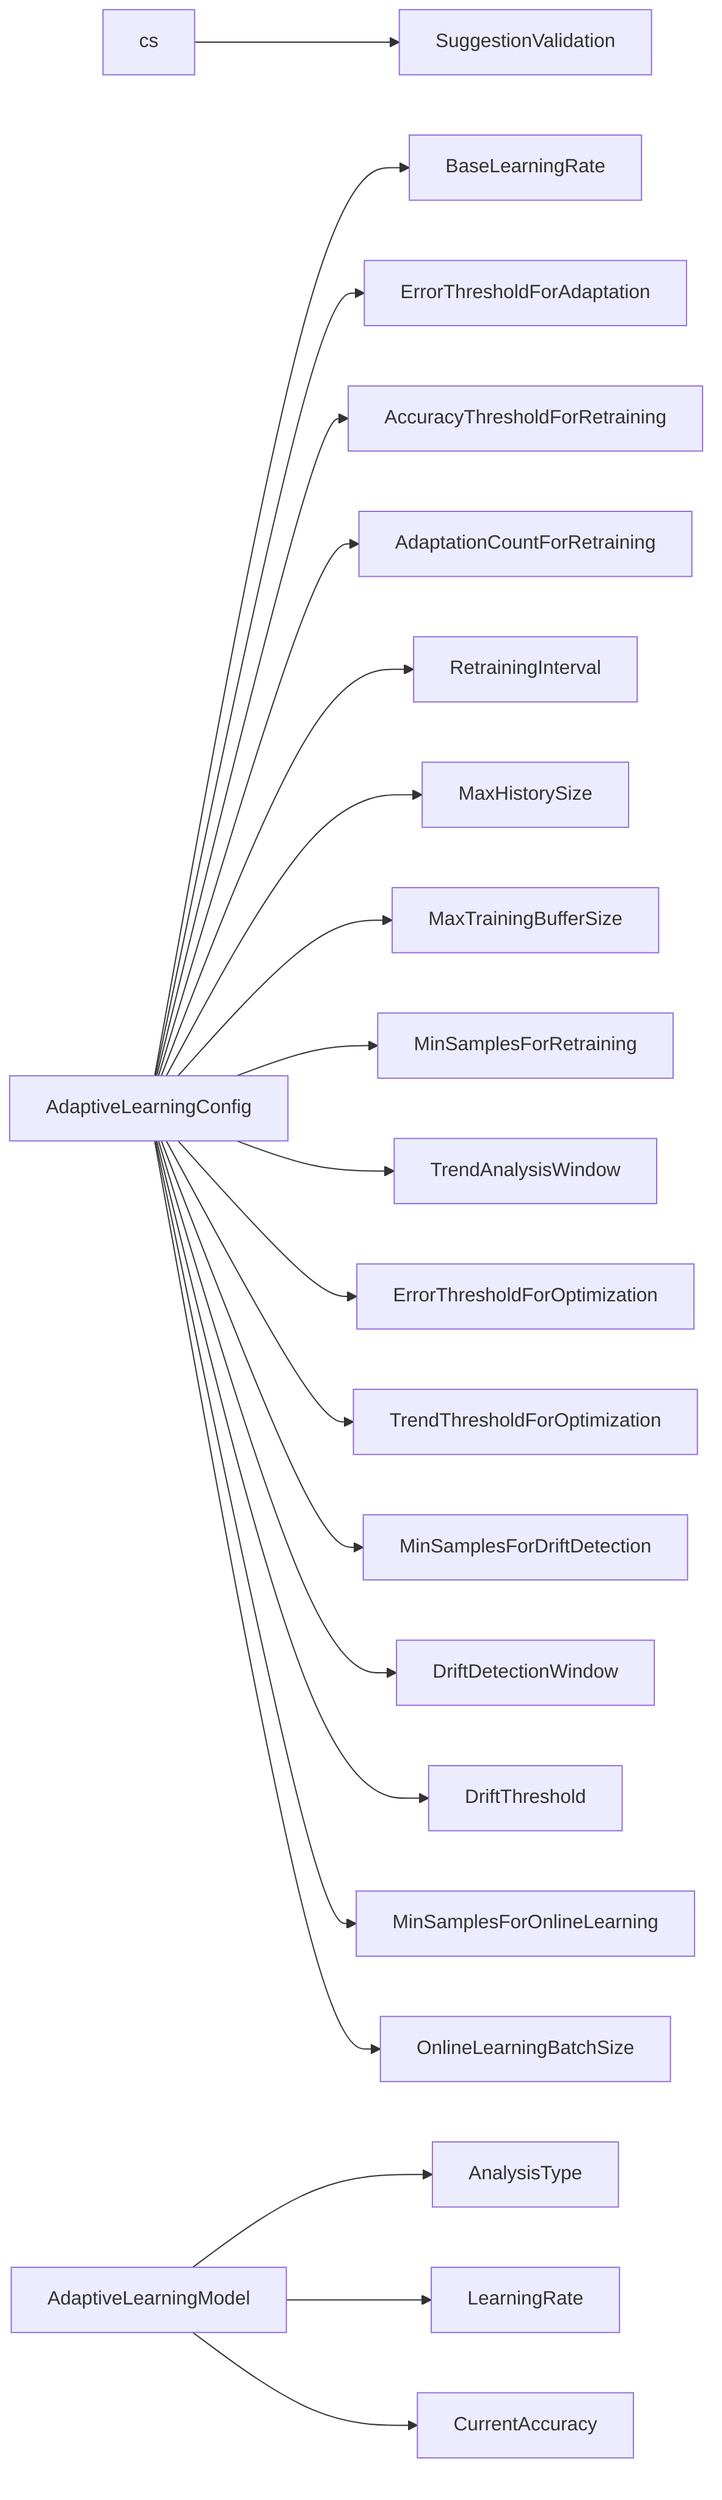 graph LR
    cs["cs"]
    SuggestionValidation["SuggestionValidation"]
    cs --> SuggestionValidation
    AdaptiveLearningConfig["AdaptiveLearningConfig"]
    BaseLearningRate["BaseLearningRate"]
    AdaptiveLearningConfig --> BaseLearningRate
    ErrorThresholdForAdaptation["ErrorThresholdForAdaptation"]
    AdaptiveLearningConfig --> ErrorThresholdForAdaptation
    AccuracyThresholdForRetraining["AccuracyThresholdForRetraining"]
    AdaptiveLearningConfig --> AccuracyThresholdForRetraining
    AdaptationCountForRetraining["AdaptationCountForRetraining"]
    AdaptiveLearningConfig --> AdaptationCountForRetraining
    RetrainingInterval["RetrainingInterval"]
    AdaptiveLearningConfig --> RetrainingInterval
    MaxHistorySize["MaxHistorySize"]
    AdaptiveLearningConfig --> MaxHistorySize
    MaxTrainingBufferSize["MaxTrainingBufferSize"]
    AdaptiveLearningConfig --> MaxTrainingBufferSize
    MinSamplesForRetraining["MinSamplesForRetraining"]
    AdaptiveLearningConfig --> MinSamplesForRetraining
    TrendAnalysisWindow["TrendAnalysisWindow"]
    AdaptiveLearningConfig --> TrendAnalysisWindow
    ErrorThresholdForOptimization["ErrorThresholdForOptimization"]
    AdaptiveLearningConfig --> ErrorThresholdForOptimization
    TrendThresholdForOptimization["TrendThresholdForOptimization"]
    AdaptiveLearningConfig --> TrendThresholdForOptimization
    MinSamplesForDriftDetection["MinSamplesForDriftDetection"]
    AdaptiveLearningConfig --> MinSamplesForDriftDetection
    DriftDetectionWindow["DriftDetectionWindow"]
    AdaptiveLearningConfig --> DriftDetectionWindow
    DriftThreshold["DriftThreshold"]
    AdaptiveLearningConfig --> DriftThreshold
    MinSamplesForOnlineLearning["MinSamplesForOnlineLearning"]
    AdaptiveLearningConfig --> MinSamplesForOnlineLearning
    OnlineLearningBatchSize["OnlineLearningBatchSize"]
    AdaptiveLearningConfig --> OnlineLearningBatchSize
    AdaptiveLearningModel["AdaptiveLearningModel"]
    AnalysisType["AnalysisType"]
    AdaptiveLearningModel --> AnalysisType
    LearningRate["LearningRate"]
    AdaptiveLearningModel --> LearningRate
    CurrentAccuracy["CurrentAccuracy"]
    AdaptiveLearningModel --> CurrentAccuracy